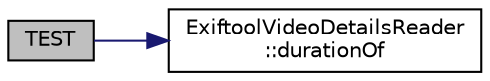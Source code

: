 digraph "TEST"
{
 // LATEX_PDF_SIZE
  edge [fontname="Helvetica",fontsize="10",labelfontname="Helvetica",labelfontsize="10"];
  node [fontname="Helvetica",fontsize="10",shape=record];
  rankdir="LR";
  Node1 [label="TEST",height=0.2,width=0.4,color="black", fillcolor="grey75", style="filled", fontcolor="black",tooltip=" "];
  Node1 -> Node2 [color="midnightblue",fontsize="10",style="solid",fontname="Helvetica"];
  Node2 [label="ExiftoolVideoDetailsReader\l::durationOf",height=0.2,width=0.4,color="black", fillcolor="white", style="filled",URL="$class_exiftool_video_details_reader.html#a7851c6e66b982493c738c810bc0e782e",tooltip=" "];
}
